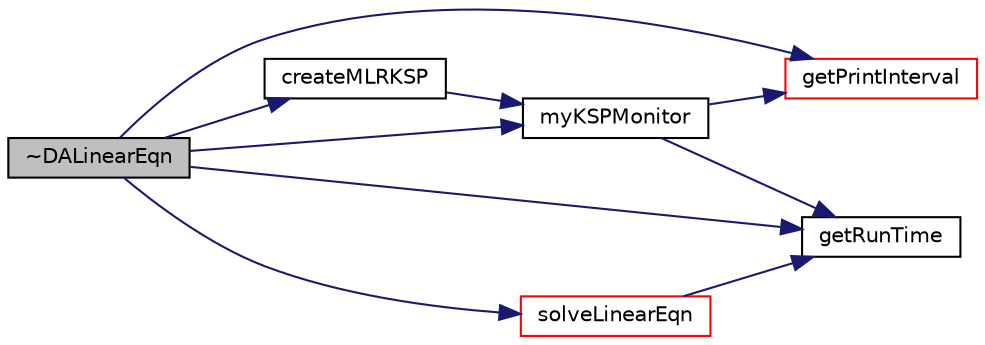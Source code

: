 digraph "~DALinearEqn"
{
  bgcolor="transparent";
  edge [fontname="Helvetica",fontsize="10",labelfontname="Helvetica",labelfontsize="10"];
  node [fontname="Helvetica",fontsize="10",shape=record];
  rankdir="LR";
  Node2 [label="~DALinearEqn",height=0.2,width=0.4,color="black", fillcolor="grey75", style="filled", fontcolor="black"];
  Node2 -> Node3 [color="midnightblue",fontsize="10",style="solid",fontname="Helvetica"];
  Node3 [label="createMLRKSP",height=0.2,width=0.4,color="black",URL="$classFoam_1_1DALinearEqn.html#a7250190716a5f9544ee2b6f69a9f5ab9",tooltip="create a multi-level, Richardson KSP object "];
  Node3 -> Node4 [color="midnightblue",fontsize="10",style="solid",fontname="Helvetica"];
  Node4 [label="myKSPMonitor",height=0.2,width=0.4,color="black",URL="$classFoam_1_1DALinearEqn.html#a9130e830b837864a8cf17d517bf1b9c7",tooltip="ksp monitor function "];
  Node4 -> Node5 [color="midnightblue",fontsize="10",style="solid",fontname="Helvetica"];
  Node5 [label="getPrintInterval",height=0.2,width=0.4,color="red",URL="$classFoam_1_1DALinearEqn.html#ab07141822aa5dce75a1b216d8db8eaa0",tooltip="return printInterval from DAOption "];
  Node4 -> Node7 [color="midnightblue",fontsize="10",style="solid",fontname="Helvetica"];
  Node7 [label="getRunTime",height=0.2,width=0.4,color="black",URL="$classFoam_1_1DALinearEqn.html#a9641e50ccc8c39af96c7b124f72f35c5",tooltip="return the runtime for the adjoint solver "];
  Node2 -> Node5 [color="midnightblue",fontsize="10",style="solid",fontname="Helvetica"];
  Node2 -> Node7 [color="midnightblue",fontsize="10",style="solid",fontname="Helvetica"];
  Node2 -> Node4 [color="midnightblue",fontsize="10",style="solid",fontname="Helvetica"];
  Node2 -> Node8 [color="midnightblue",fontsize="10",style="solid",fontname="Helvetica"];
  Node8 [label="solveLinearEqn",height=0.2,width=0.4,color="red",URL="$classFoam_1_1DALinearEqn.html#ad418053a9be461caecbb9109506d2e4e",tooltip="solve the linear euqation given a ksp and right-hand-side vector "];
  Node8 -> Node7 [color="midnightblue",fontsize="10",style="solid",fontname="Helvetica"];
}
